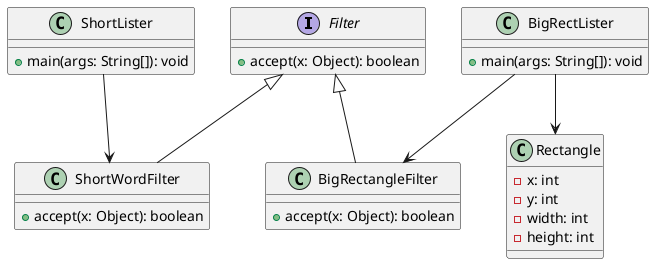 @startuml

' Interfaces
interface Filter {
    +accept(x: Object): boolean
}

' ShortWordFilter implements Filter
class ShortWordFilter {
    +accept(x: Object): boolean
}

' BigRectangleFilter implements Filter
class BigRectangleFilter {
    +accept(x: Object): boolean
}

' ShortLister uses ShortWordFilter
class ShortLister {
    +main(args: String[]): void
}

' BigRectLister uses BigRectangleFilter and Rectangle
class BigRectLister {
    +main(args: String[]): void
}

' From java.awt
class Rectangle {
    -x: int
    -y: int
    -width: int
    -height: int
}

' Relationships
Filter <|-- ShortWordFilter
Filter <|-- BigRectangleFilter

ShortLister --> ShortWordFilter
BigRectLister --> BigRectangleFilter
BigRectLister --> Rectangle

@enduml